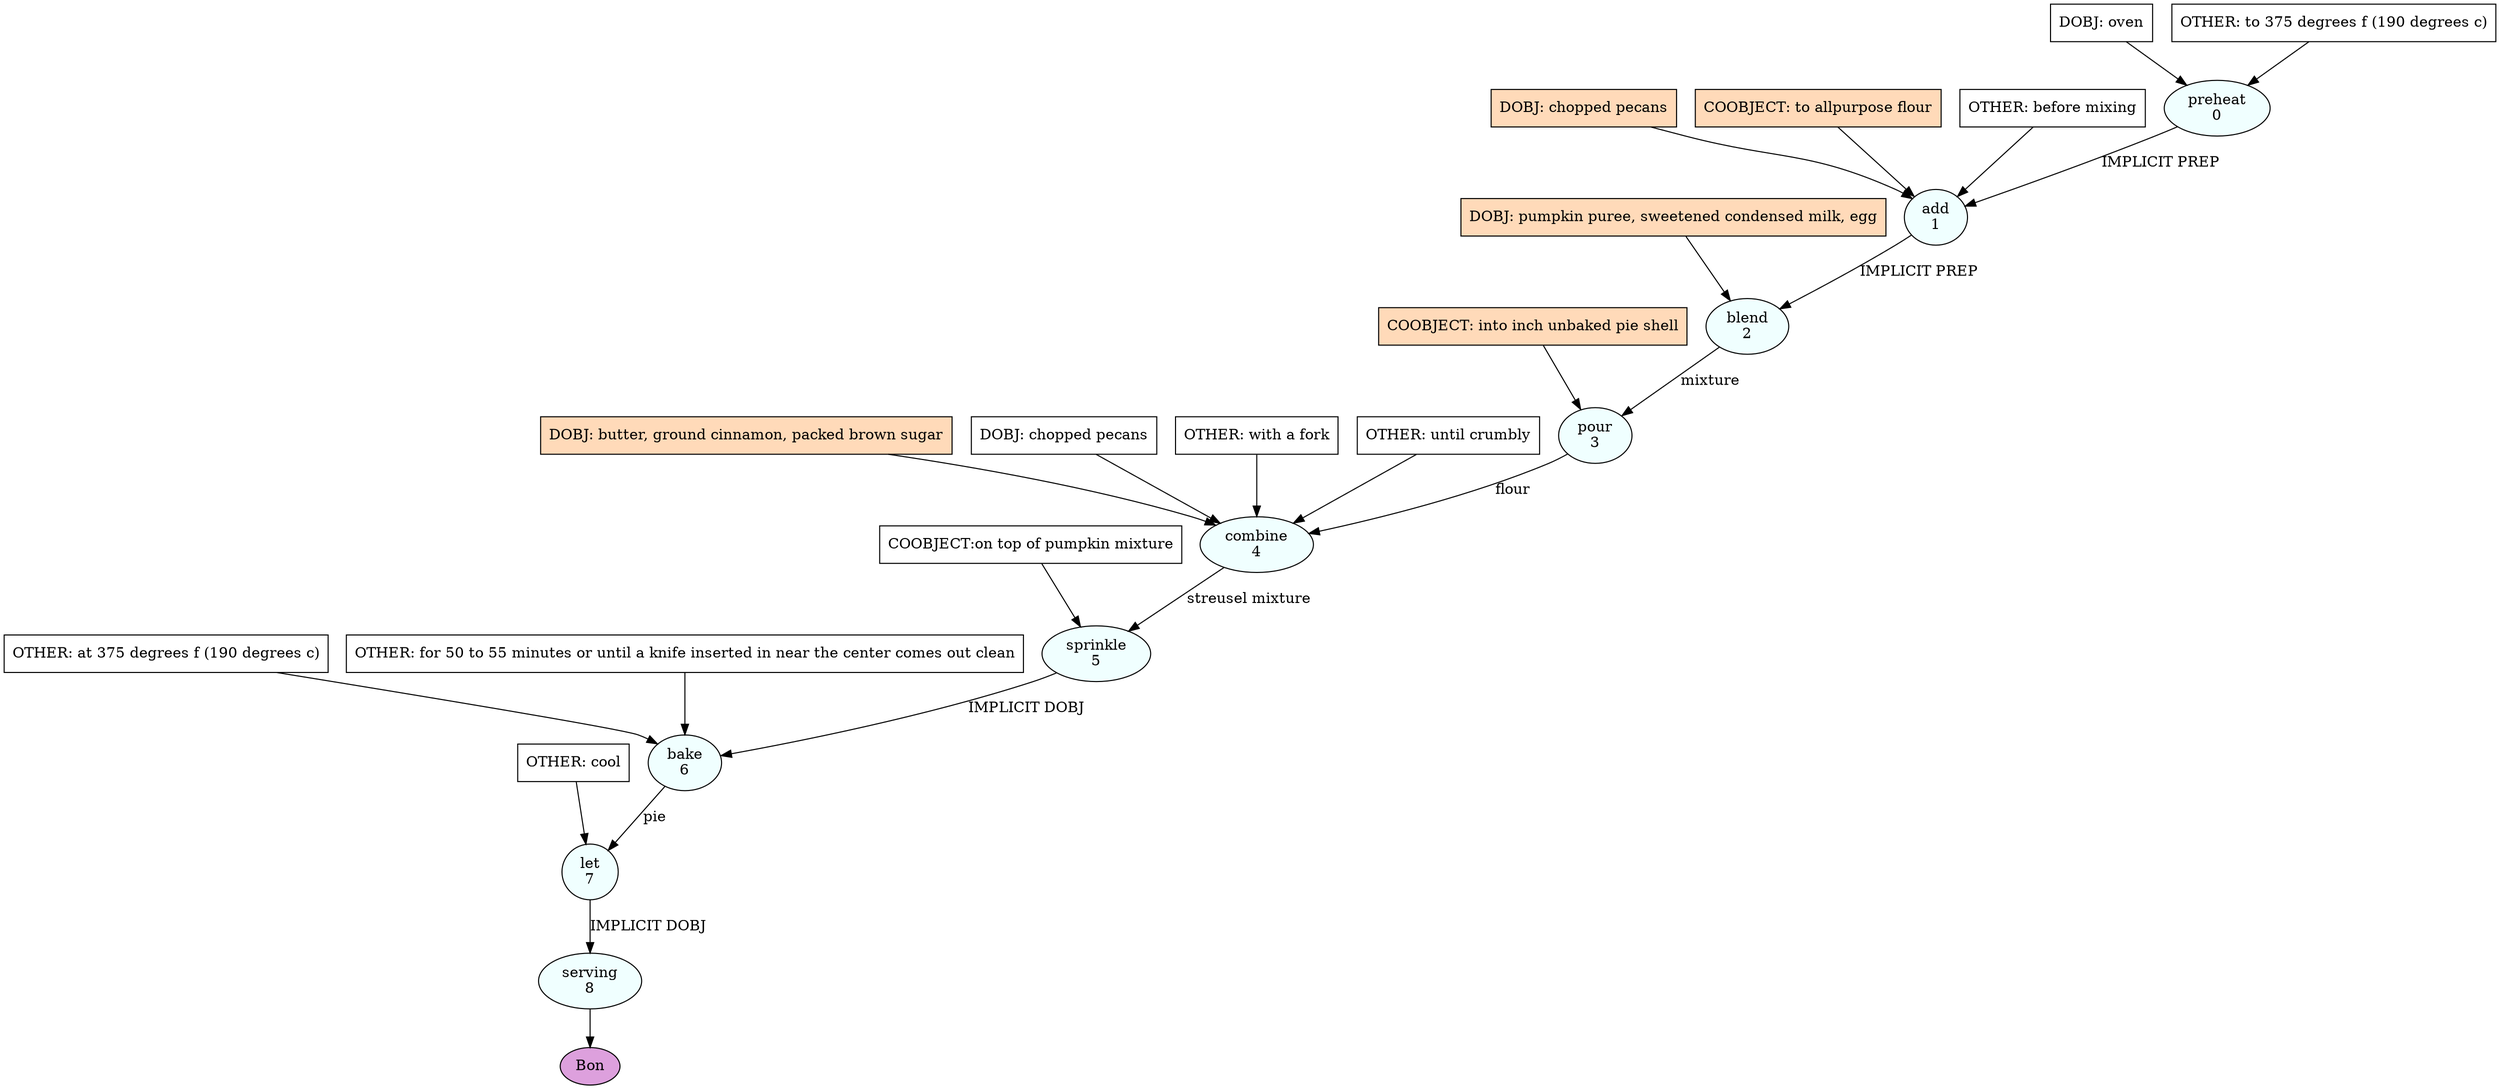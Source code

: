 digraph recipe {
E0[label="preheat
0", shape=oval, style=filled, fillcolor=azure]
E1[label="add
1", shape=oval, style=filled, fillcolor=azure]
E2[label="blend
2", shape=oval, style=filled, fillcolor=azure]
E3[label="pour
3", shape=oval, style=filled, fillcolor=azure]
E4[label="combine
4", shape=oval, style=filled, fillcolor=azure]
E5[label="sprinkle
5", shape=oval, style=filled, fillcolor=azure]
E6[label="bake
6", shape=oval, style=filled, fillcolor=azure]
E7[label="let
7", shape=oval, style=filled, fillcolor=azure]
E8[label="serving
8", shape=oval, style=filled, fillcolor=azure]
D0[label="DOBJ: oven", shape=box, style=filled, fillcolor=white]
D0 -> E0
O0_0[label="OTHER: to 375 degrees f (190 degrees c)", shape=box, style=filled, fillcolor=white]
O0_0 -> E0
D1_ing[label="DOBJ: chopped pecans", shape=box, style=filled, fillcolor=peachpuff]
D1_ing -> E1
E0 -> E1 [label="IMPLICIT PREP"]
P1_1_ing[label="COOBJECT: to allpurpose flour", shape=box, style=filled, fillcolor=peachpuff]
P1_1_ing -> E1
O1_0_0[label="OTHER: before mixing", shape=box, style=filled, fillcolor=white]
O1_0_0 -> E1
D2_ing[label="DOBJ: pumpkin puree, sweetened condensed milk, egg", shape=box, style=filled, fillcolor=peachpuff]
D2_ing -> E2
E1 -> E2 [label="IMPLICIT PREP"]
E2 -> E3 [label="mixture"]
P3_0_ing[label="COOBJECT: into inch unbaked pie shell", shape=box, style=filled, fillcolor=peachpuff]
P3_0_ing -> E3
D4_ing[label="DOBJ: butter, ground cinnamon, packed brown sugar", shape=box, style=filled, fillcolor=peachpuff]
D4_ing -> E4
E3 -> E4 [label="flour"]
D4_1[label="DOBJ: chopped pecans", shape=box, style=filled, fillcolor=white]
D4_1 -> E4
O4_0_0[label="OTHER: with a fork", shape=box, style=filled, fillcolor=white]
O4_0_0 -> E4
O4_1_0[label="OTHER: until crumbly", shape=box, style=filled, fillcolor=white]
O4_1_0 -> E4
E4 -> E5 [label="streusel mixture"]
P5_0_0[label="COOBJECT:on top of pumpkin mixture", shape=box, style=filled, fillcolor=white]
P5_0_0 -> E5
E5 -> E6 [label="IMPLICIT DOBJ"]
O6_0_0[label="OTHER: at 375 degrees f (190 degrees c)", shape=box, style=filled, fillcolor=white]
O6_0_0 -> E6
O6_1_0[label="OTHER: for 50 to 55 minutes or until a knife inserted in near the center comes out clean", shape=box, style=filled, fillcolor=white]
O6_1_0 -> E6
E6 -> E7 [label="pie"]
O7_0_0[label="OTHER: cool", shape=box, style=filled, fillcolor=white]
O7_0_0 -> E7
E7 -> E8 [label="IMPLICIT DOBJ"]
EOR[label="Bon", shape=oval, style=filled, fillcolor=plum]
E8 -> EOR
}
